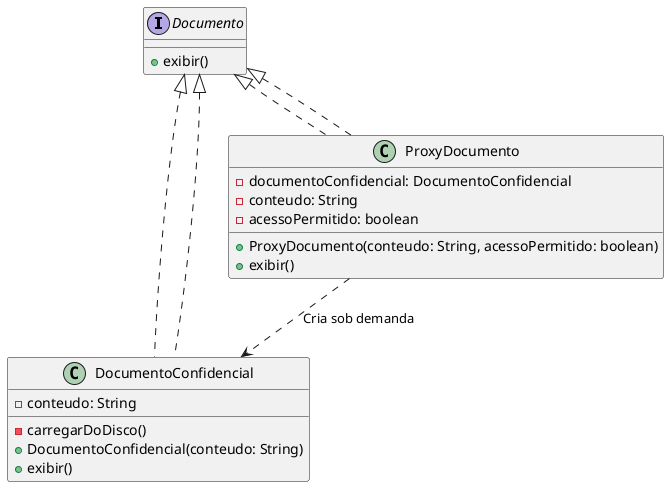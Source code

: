 @startuml
interface Documento {
    + exibir()
}

class DocumentoConfidencial implements Documento {
    - conteudo: String
    - carregarDoDisco()
    + DocumentoConfidencial(conteudo: String)
    + exibir()
}

class ProxyDocumento implements Documento {
    - documentoConfidencial: DocumentoConfidencial
    - conteudo: String
    - acessoPermitido: boolean
    + ProxyDocumento(conteudo: String, acessoPermitido: boolean)
    + exibir()
}

Documento <|.. DocumentoConfidencial
Documento <|.. ProxyDocumento
ProxyDocumento ..> DocumentoConfidencial : "Cria sob demanda"
@enduml